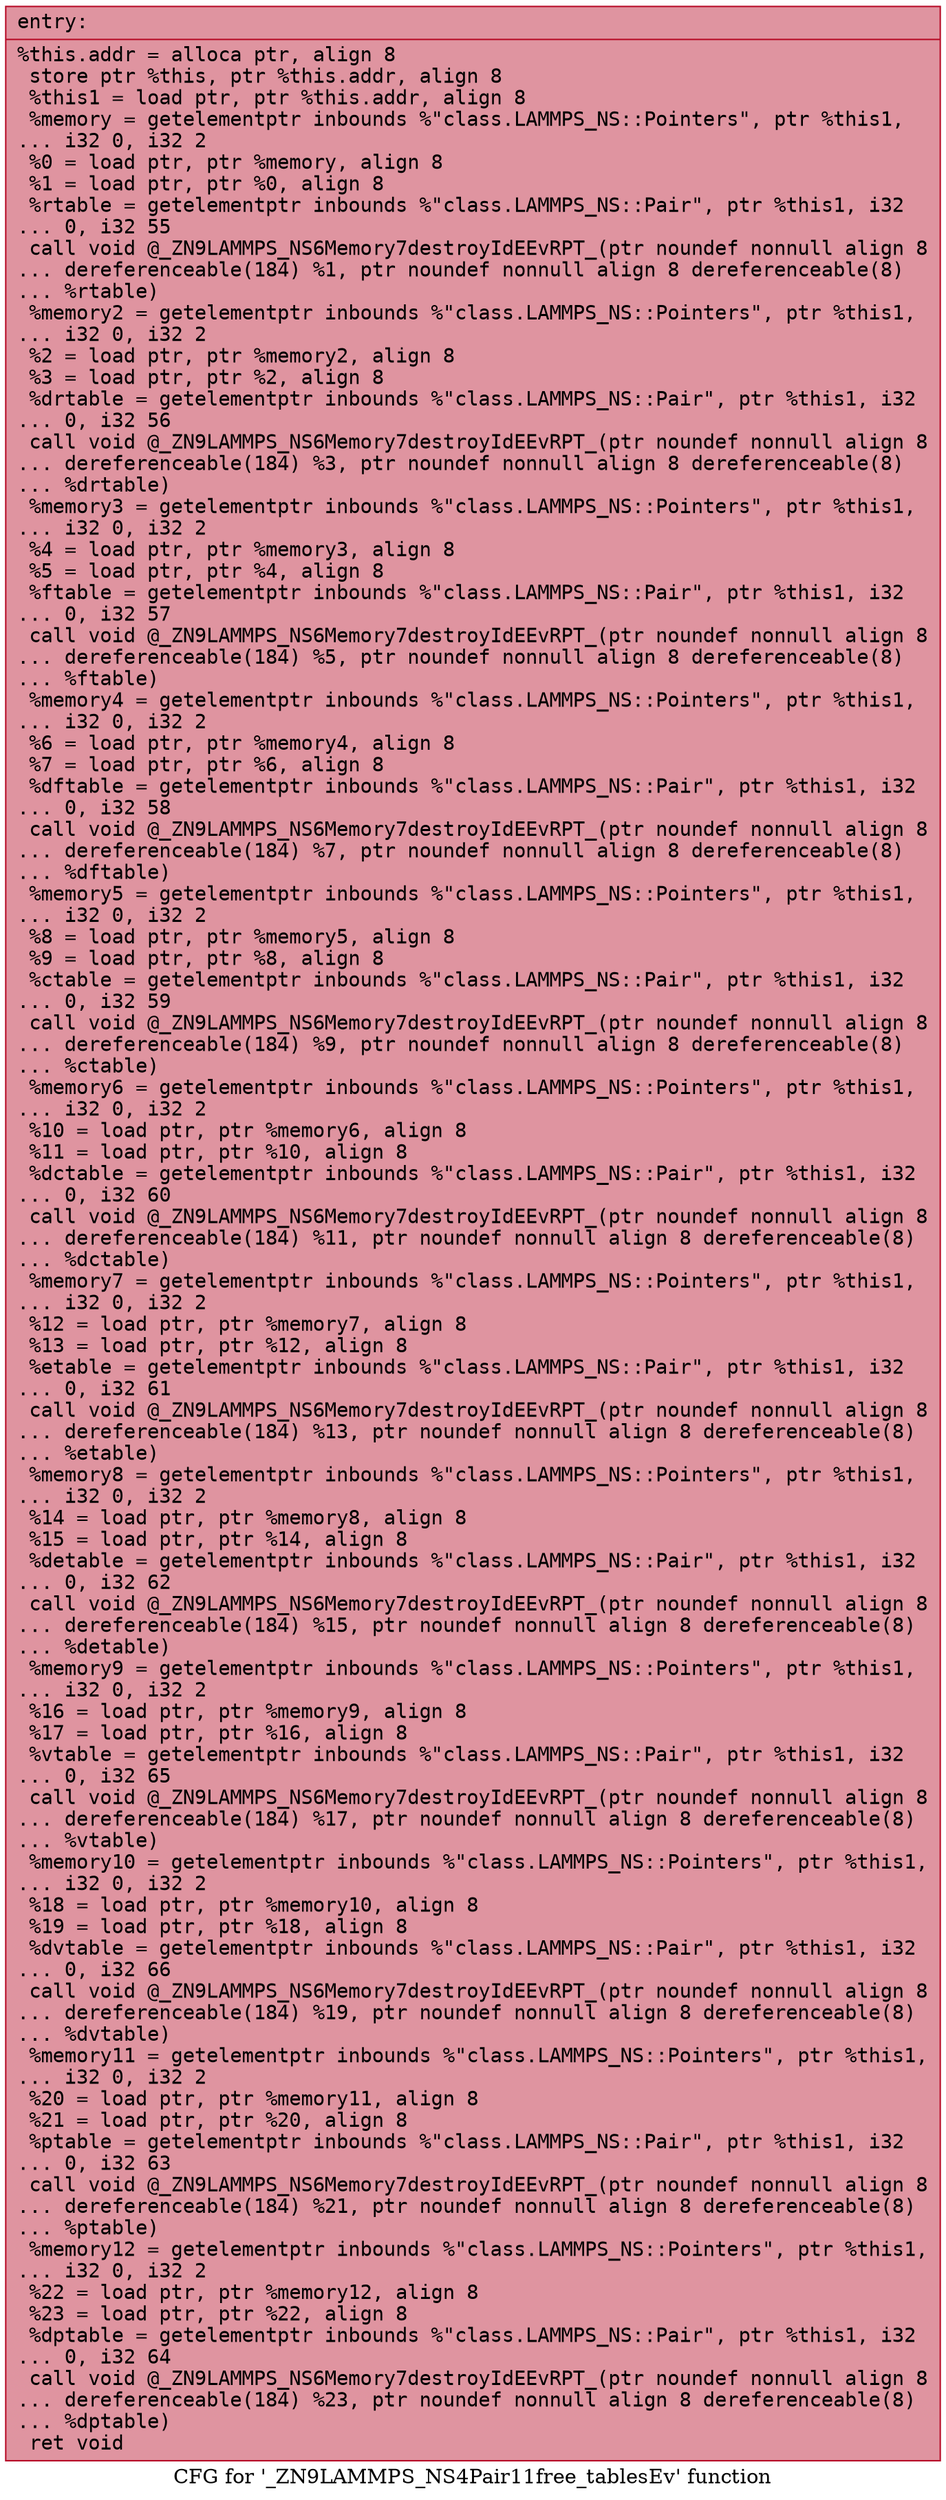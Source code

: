 digraph "CFG for '_ZN9LAMMPS_NS4Pair11free_tablesEv' function" {
	label="CFG for '_ZN9LAMMPS_NS4Pair11free_tablesEv' function";

	Node0x55f573277490 [shape=record,color="#b70d28ff", style=filled, fillcolor="#b70d2870" fontname="Courier",label="{entry:\l|  %this.addr = alloca ptr, align 8\l  store ptr %this, ptr %this.addr, align 8\l  %this1 = load ptr, ptr %this.addr, align 8\l  %memory = getelementptr inbounds %\"class.LAMMPS_NS::Pointers\", ptr %this1,\l... i32 0, i32 2\l  %0 = load ptr, ptr %memory, align 8\l  %1 = load ptr, ptr %0, align 8\l  %rtable = getelementptr inbounds %\"class.LAMMPS_NS::Pair\", ptr %this1, i32\l... 0, i32 55\l  call void @_ZN9LAMMPS_NS6Memory7destroyIdEEvRPT_(ptr noundef nonnull align 8\l... dereferenceable(184) %1, ptr noundef nonnull align 8 dereferenceable(8)\l... %rtable)\l  %memory2 = getelementptr inbounds %\"class.LAMMPS_NS::Pointers\", ptr %this1,\l... i32 0, i32 2\l  %2 = load ptr, ptr %memory2, align 8\l  %3 = load ptr, ptr %2, align 8\l  %drtable = getelementptr inbounds %\"class.LAMMPS_NS::Pair\", ptr %this1, i32\l... 0, i32 56\l  call void @_ZN9LAMMPS_NS6Memory7destroyIdEEvRPT_(ptr noundef nonnull align 8\l... dereferenceable(184) %3, ptr noundef nonnull align 8 dereferenceable(8)\l... %drtable)\l  %memory3 = getelementptr inbounds %\"class.LAMMPS_NS::Pointers\", ptr %this1,\l... i32 0, i32 2\l  %4 = load ptr, ptr %memory3, align 8\l  %5 = load ptr, ptr %4, align 8\l  %ftable = getelementptr inbounds %\"class.LAMMPS_NS::Pair\", ptr %this1, i32\l... 0, i32 57\l  call void @_ZN9LAMMPS_NS6Memory7destroyIdEEvRPT_(ptr noundef nonnull align 8\l... dereferenceable(184) %5, ptr noundef nonnull align 8 dereferenceable(8)\l... %ftable)\l  %memory4 = getelementptr inbounds %\"class.LAMMPS_NS::Pointers\", ptr %this1,\l... i32 0, i32 2\l  %6 = load ptr, ptr %memory4, align 8\l  %7 = load ptr, ptr %6, align 8\l  %dftable = getelementptr inbounds %\"class.LAMMPS_NS::Pair\", ptr %this1, i32\l... 0, i32 58\l  call void @_ZN9LAMMPS_NS6Memory7destroyIdEEvRPT_(ptr noundef nonnull align 8\l... dereferenceable(184) %7, ptr noundef nonnull align 8 dereferenceable(8)\l... %dftable)\l  %memory5 = getelementptr inbounds %\"class.LAMMPS_NS::Pointers\", ptr %this1,\l... i32 0, i32 2\l  %8 = load ptr, ptr %memory5, align 8\l  %9 = load ptr, ptr %8, align 8\l  %ctable = getelementptr inbounds %\"class.LAMMPS_NS::Pair\", ptr %this1, i32\l... 0, i32 59\l  call void @_ZN9LAMMPS_NS6Memory7destroyIdEEvRPT_(ptr noundef nonnull align 8\l... dereferenceable(184) %9, ptr noundef nonnull align 8 dereferenceable(8)\l... %ctable)\l  %memory6 = getelementptr inbounds %\"class.LAMMPS_NS::Pointers\", ptr %this1,\l... i32 0, i32 2\l  %10 = load ptr, ptr %memory6, align 8\l  %11 = load ptr, ptr %10, align 8\l  %dctable = getelementptr inbounds %\"class.LAMMPS_NS::Pair\", ptr %this1, i32\l... 0, i32 60\l  call void @_ZN9LAMMPS_NS6Memory7destroyIdEEvRPT_(ptr noundef nonnull align 8\l... dereferenceable(184) %11, ptr noundef nonnull align 8 dereferenceable(8)\l... %dctable)\l  %memory7 = getelementptr inbounds %\"class.LAMMPS_NS::Pointers\", ptr %this1,\l... i32 0, i32 2\l  %12 = load ptr, ptr %memory7, align 8\l  %13 = load ptr, ptr %12, align 8\l  %etable = getelementptr inbounds %\"class.LAMMPS_NS::Pair\", ptr %this1, i32\l... 0, i32 61\l  call void @_ZN9LAMMPS_NS6Memory7destroyIdEEvRPT_(ptr noundef nonnull align 8\l... dereferenceable(184) %13, ptr noundef nonnull align 8 dereferenceable(8)\l... %etable)\l  %memory8 = getelementptr inbounds %\"class.LAMMPS_NS::Pointers\", ptr %this1,\l... i32 0, i32 2\l  %14 = load ptr, ptr %memory8, align 8\l  %15 = load ptr, ptr %14, align 8\l  %detable = getelementptr inbounds %\"class.LAMMPS_NS::Pair\", ptr %this1, i32\l... 0, i32 62\l  call void @_ZN9LAMMPS_NS6Memory7destroyIdEEvRPT_(ptr noundef nonnull align 8\l... dereferenceable(184) %15, ptr noundef nonnull align 8 dereferenceable(8)\l... %detable)\l  %memory9 = getelementptr inbounds %\"class.LAMMPS_NS::Pointers\", ptr %this1,\l... i32 0, i32 2\l  %16 = load ptr, ptr %memory9, align 8\l  %17 = load ptr, ptr %16, align 8\l  %vtable = getelementptr inbounds %\"class.LAMMPS_NS::Pair\", ptr %this1, i32\l... 0, i32 65\l  call void @_ZN9LAMMPS_NS6Memory7destroyIdEEvRPT_(ptr noundef nonnull align 8\l... dereferenceable(184) %17, ptr noundef nonnull align 8 dereferenceable(8)\l... %vtable)\l  %memory10 = getelementptr inbounds %\"class.LAMMPS_NS::Pointers\", ptr %this1,\l... i32 0, i32 2\l  %18 = load ptr, ptr %memory10, align 8\l  %19 = load ptr, ptr %18, align 8\l  %dvtable = getelementptr inbounds %\"class.LAMMPS_NS::Pair\", ptr %this1, i32\l... 0, i32 66\l  call void @_ZN9LAMMPS_NS6Memory7destroyIdEEvRPT_(ptr noundef nonnull align 8\l... dereferenceable(184) %19, ptr noundef nonnull align 8 dereferenceable(8)\l... %dvtable)\l  %memory11 = getelementptr inbounds %\"class.LAMMPS_NS::Pointers\", ptr %this1,\l... i32 0, i32 2\l  %20 = load ptr, ptr %memory11, align 8\l  %21 = load ptr, ptr %20, align 8\l  %ptable = getelementptr inbounds %\"class.LAMMPS_NS::Pair\", ptr %this1, i32\l... 0, i32 63\l  call void @_ZN9LAMMPS_NS6Memory7destroyIdEEvRPT_(ptr noundef nonnull align 8\l... dereferenceable(184) %21, ptr noundef nonnull align 8 dereferenceable(8)\l... %ptable)\l  %memory12 = getelementptr inbounds %\"class.LAMMPS_NS::Pointers\", ptr %this1,\l... i32 0, i32 2\l  %22 = load ptr, ptr %memory12, align 8\l  %23 = load ptr, ptr %22, align 8\l  %dptable = getelementptr inbounds %\"class.LAMMPS_NS::Pair\", ptr %this1, i32\l... 0, i32 64\l  call void @_ZN9LAMMPS_NS6Memory7destroyIdEEvRPT_(ptr noundef nonnull align 8\l... dereferenceable(184) %23, ptr noundef nonnull align 8 dereferenceable(8)\l... %dptable)\l  ret void\l}"];
}
